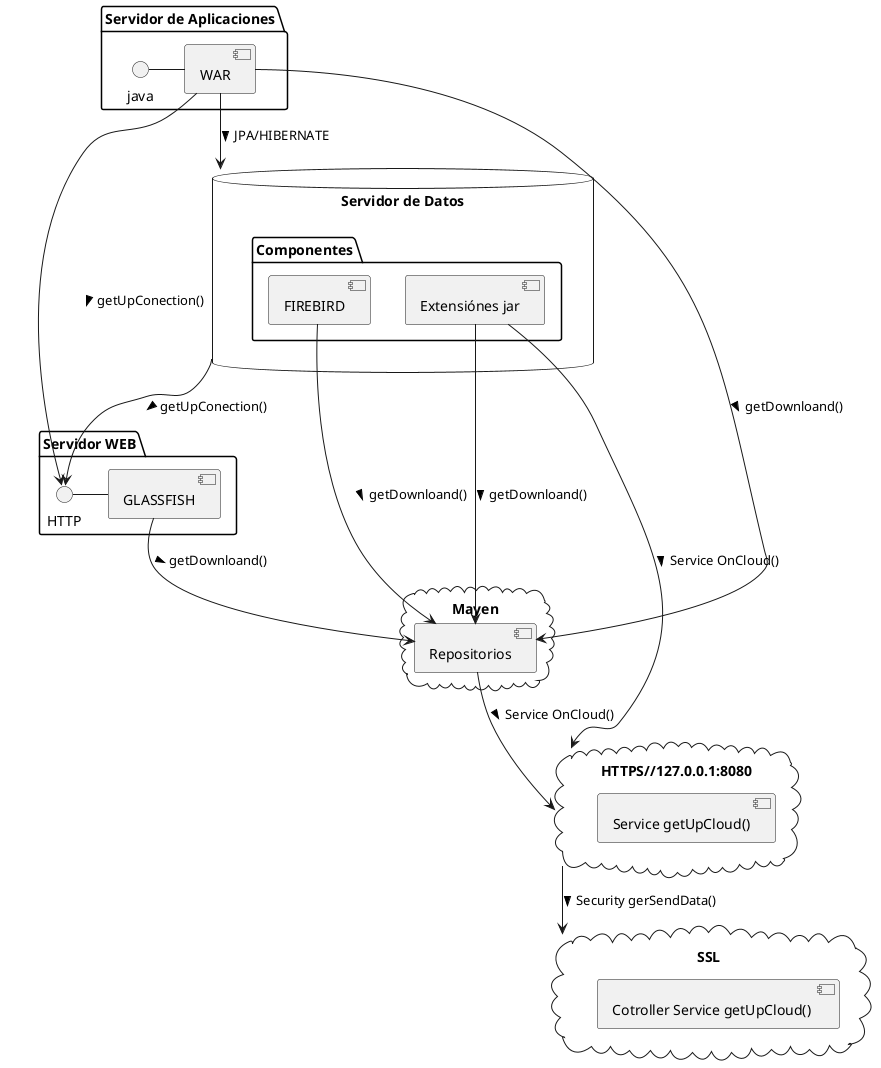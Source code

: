 @startuml
 package "Servidor de Aplicaciones" {
    () "java" as O
    [WAR] as SA
  }
  
  database "Servidor de Datos" as DB  {
    package "Componentes"  {
      [FIREBIRD] as FB
      [Extensiónes jar] as EJ
    }
  }

 package "Servidor WEB" {
    () "HTTP" as H
    [GLASSFISH] as GF
  }
cloud "Mayen" {
 [Repositorios] as RP
}
  
 cloud "HTTPS//127.0.0.1:8080" as HTTPS {
 [Service getUpCloud()] as SG
  }
 cloud "SSL" {
 [Cotroller Service getUpCloud() ] as CS
}

 O - SA
H - GF
SA --> H :getUpConection() >
DB --> H :getUpConection() >
SA --> DB :JPA/HIBERNATE >
GF --> RP :getDownloand() >
SA --> RP :getDownloand() >
FB --> RP :getDownloand() >
EJ --> RP :getDownloand() >
EJ --> HTTPS :Service OnCloud() >
RP --> HTTPS :Service OnCloud() >
HTTPS --> SSL : Security gerSendData() >
@enduml